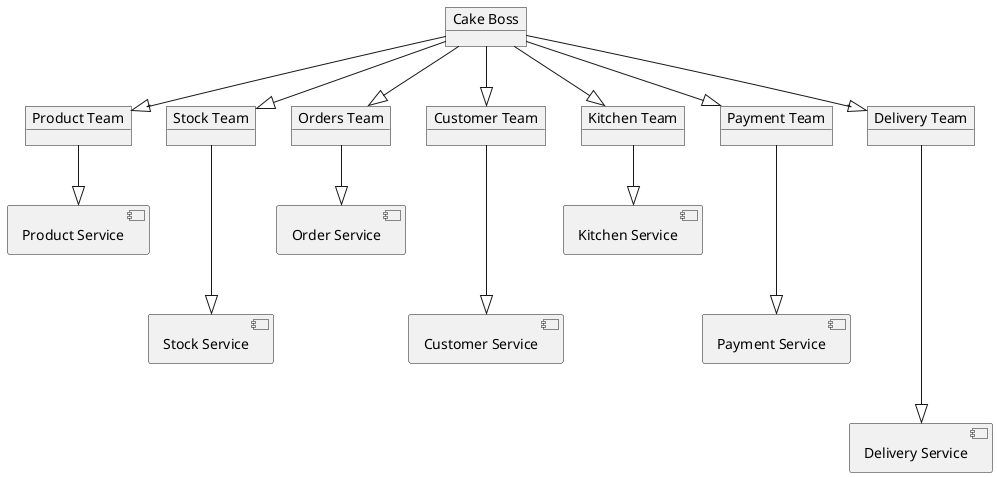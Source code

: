.Cake boss bakery service overview
[plantuml]
----
@startuml
allow_mixing
'https://plantuml.com/sequence-diagram

object "Cake Boss" as cb
object "Product Team" as pt
object "Stock Team"  as st
object "Orders Team" as ot
object "Customer Team" as ct
object "Kitchen Team" as kt
object "Payment Team" as pyt
object "Delivery Team" as dt

component [Product Service] as prs
component [Stock Service] as sts
component [Order Service] as os
component [Customer Service] as cs
component [Kitchen Service] as ks
component [Payment Service] as pys
component [Delivery Service] as ds

cb --|> pt
cb --|> ot
cb --|> kt
cb --|> pyt
cb --|> dt
cb --|> ct
cb --|> st
pt --|> prs
st ---|> sts
ot --|> os
ct ---|> cs
kt --|> ks
pyt ---|> pys
dt ----|> ds
@enduml
----